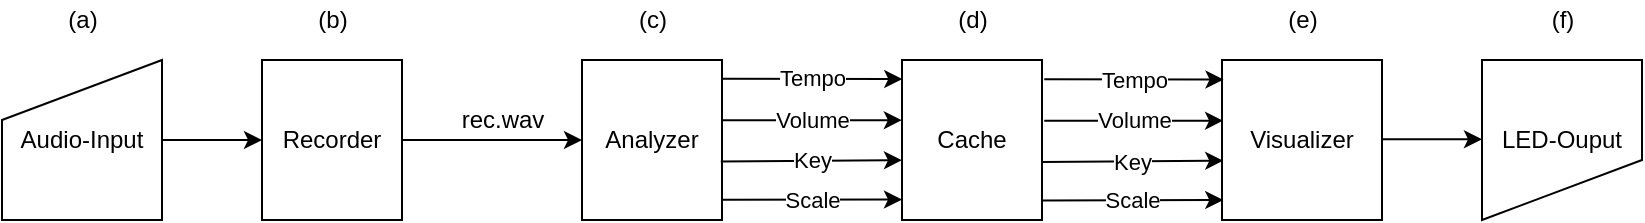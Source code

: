 <mxfile version="18.0.2" type="github">
  <diagram name="Page-1" id="74b105a0-9070-1c63-61bc-23e55f88626e">
    <mxGraphModel dx="1422" dy="777" grid="1" gridSize="10" guides="1" tooltips="1" connect="1" arrows="1" fold="1" page="1" pageScale="1.5" pageWidth="1169" pageHeight="826" background="none" math="0" shadow="0">
      <root>
        <mxCell id="0" style=";html=1;" />
        <mxCell id="1" style=";html=1;" parent="0" />
        <mxCell id="9CzyhBuf1FsdNSluADcy-6" value="Audio-Input" style="shape=manualInput;whiteSpace=wrap;html=1;fillColor=none;" parent="1" vertex="1">
          <mxGeometry x="390" y="210" width="80" height="80" as="geometry" />
        </mxCell>
        <mxCell id="9CzyhBuf1FsdNSluADcy-10" value="" style="endArrow=classic;html=1;rounded=0;exitX=1;exitY=0.5;exitDx=0;exitDy=0;entryX=0;entryY=0.5;entryDx=0;entryDy=0;" parent="1" source="9CzyhBuf1FsdNSluADcy-6" target="9CzyhBuf1FsdNSluADcy-12" edge="1">
          <mxGeometry width="50" height="50" relative="1" as="geometry">
            <mxPoint x="880" y="300" as="sourcePoint" />
            <mxPoint x="880" y="220" as="targetPoint" />
          </mxGeometry>
        </mxCell>
        <mxCell id="9CzyhBuf1FsdNSluADcy-11" value="rec.wav" style="text;html=1;align=center;verticalAlign=middle;resizable=0;points=[];autosize=1;strokeColor=none;fillColor=none;" parent="1" vertex="1">
          <mxGeometry x="610" y="230.0" width="60" height="20" as="geometry" />
        </mxCell>
        <mxCell id="9CzyhBuf1FsdNSluADcy-12" value="Recorder" style="rounded=0;whiteSpace=wrap;html=1;fillColor=none;gradientColor=none;" parent="1" vertex="1">
          <mxGeometry x="520" y="210" width="70" height="80" as="geometry" />
        </mxCell>
        <mxCell id="9CzyhBuf1FsdNSluADcy-13" value="" style="endArrow=classic;html=1;rounded=0;exitX=1;exitY=0.5;exitDx=0;exitDy=0;entryX=0;entryY=0.5;entryDx=0;entryDy=0;" parent="1" source="9CzyhBuf1FsdNSluADcy-12" target="9CzyhBuf1FsdNSluADcy-14" edge="1">
          <mxGeometry width="50" height="50" relative="1" as="geometry">
            <mxPoint x="890" y="210.0" as="sourcePoint" />
            <mxPoint x="890" y="250.0" as="targetPoint" />
          </mxGeometry>
        </mxCell>
        <mxCell id="9CzyhBuf1FsdNSluADcy-14" value="Analyzer" style="rounded=0;whiteSpace=wrap;html=1;fillColor=none;gradientColor=none;" parent="1" vertex="1">
          <mxGeometry x="680" y="210" width="70" height="80" as="geometry" />
        </mxCell>
        <mxCell id="9CzyhBuf1FsdNSluADcy-16" value="Cache" style="rounded=0;whiteSpace=wrap;html=1;fillColor=none;gradientColor=none;" parent="1" vertex="1">
          <mxGeometry x="840" y="210" width="70" height="80" as="geometry" />
        </mxCell>
        <mxCell id="9CzyhBuf1FsdNSluADcy-17" value="Volume" style="endArrow=classic;html=1;rounded=0;entryX=-0.001;entryY=0.376;entryDx=0;entryDy=0;exitX=1.007;exitY=0.376;exitDx=0;exitDy=0;exitPerimeter=0;entryPerimeter=0;" parent="1" source="9CzyhBuf1FsdNSluADcy-14" target="9CzyhBuf1FsdNSluADcy-16" edge="1">
          <mxGeometry width="50" height="50" relative="1" as="geometry">
            <mxPoint x="890" y="380.8" as="sourcePoint" />
            <mxPoint x="890" y="410" as="targetPoint" />
          </mxGeometry>
        </mxCell>
        <mxCell id="9CzyhBuf1FsdNSluADcy-18" value="Tempo" style="endArrow=classic;html=1;rounded=0;entryX=0.002;entryY=0.119;entryDx=0;entryDy=0;exitX=1.007;exitY=0.117;exitDx=0;exitDy=0;exitPerimeter=0;entryPerimeter=0;" parent="1" source="9CzyhBuf1FsdNSluADcy-14" target="9CzyhBuf1FsdNSluADcy-16" edge="1">
          <mxGeometry width="50" height="50" relative="1" as="geometry">
            <mxPoint x="863.2" y="440" as="sourcePoint" />
            <mxPoint x="861.6" y="490" as="targetPoint" />
          </mxGeometry>
        </mxCell>
        <mxCell id="9CzyhBuf1FsdNSluADcy-19" value="Key" style="endArrow=classic;html=1;rounded=0;entryX=0;entryY=0.626;entryDx=0;entryDy=0;entryPerimeter=0;exitX=0.991;exitY=0.634;exitDx=0;exitDy=0;exitPerimeter=0;" parent="1" source="9CzyhBuf1FsdNSluADcy-14" target="9CzyhBuf1FsdNSluADcy-16" edge="1">
          <mxGeometry width="50" height="50" relative="1" as="geometry">
            <mxPoint x="920" y="440" as="sourcePoint" />
            <mxPoint x="896.8" y="490" as="targetPoint" />
          </mxGeometry>
        </mxCell>
        <mxCell id="9CzyhBuf1FsdNSluADcy-20" value="Scale" style="endArrow=classic;html=1;rounded=0;exitX=0.996;exitY=0.874;exitDx=0;exitDy=0;exitPerimeter=0;entryX=0;entryY=0.872;entryDx=0;entryDy=0;entryPerimeter=0;" parent="1" source="9CzyhBuf1FsdNSluADcy-14" target="9CzyhBuf1FsdNSluADcy-16" edge="1">
          <mxGeometry width="50" height="50" relative="1" as="geometry">
            <mxPoint x="780" y="300" as="sourcePoint" />
            <mxPoint x="830" y="290" as="targetPoint" />
          </mxGeometry>
        </mxCell>
        <mxCell id="9CzyhBuf1FsdNSluADcy-21" value="Visualizer" style="rounded=0;whiteSpace=wrap;html=1;fillColor=none;gradientColor=none;" parent="1" vertex="1">
          <mxGeometry x="1000" y="210" width="80" height="80" as="geometry" />
        </mxCell>
        <mxCell id="9CzyhBuf1FsdNSluADcy-28" value="LED-Ouput" style="shape=manualInput;whiteSpace=wrap;html=1;fillColor=none;gradientColor=none;rotation=0;labelBorderColor=none;direction=west;" parent="1" vertex="1">
          <mxGeometry x="1130" y="210" width="80" height="80" as="geometry" />
        </mxCell>
        <mxCell id="9CzyhBuf1FsdNSluADcy-31" value="Volume" style="endArrow=classic;html=1;rounded=0;entryX=-0.001;entryY=0.376;entryDx=0;entryDy=0;exitX=1.007;exitY=0.376;exitDx=0;exitDy=0;exitPerimeter=0;entryPerimeter=0;" parent="1" edge="1">
          <mxGeometry width="50" height="50" relative="1" as="geometry">
            <mxPoint x="911.12" y="240.35" as="sourcePoint" />
            <mxPoint x="1000.56" y="240.35" as="targetPoint" />
          </mxGeometry>
        </mxCell>
        <mxCell id="9CzyhBuf1FsdNSluADcy-32" value="Tempo" style="endArrow=classic;html=1;rounded=0;entryX=0.002;entryY=0.119;entryDx=0;entryDy=0;exitX=1.007;exitY=0.117;exitDx=0;exitDy=0;exitPerimeter=0;entryPerimeter=0;" parent="1" edge="1">
          <mxGeometry width="50" height="50" relative="1" as="geometry">
            <mxPoint x="911.12" y="219.63" as="sourcePoint" />
            <mxPoint x="1000.77" y="219.79" as="targetPoint" />
          </mxGeometry>
        </mxCell>
        <mxCell id="9CzyhBuf1FsdNSluADcy-33" value="Key" style="endArrow=classic;html=1;rounded=0;entryX=0;entryY=0.626;entryDx=0;entryDy=0;entryPerimeter=0;exitX=0.991;exitY=0.634;exitDx=0;exitDy=0;exitPerimeter=0;" parent="1" edge="1">
          <mxGeometry width="50" height="50" relative="1" as="geometry">
            <mxPoint x="910.0" y="260.99" as="sourcePoint" />
            <mxPoint x="1000.63" y="260.35" as="targetPoint" />
          </mxGeometry>
        </mxCell>
        <mxCell id="9CzyhBuf1FsdNSluADcy-34" value="Scale" style="endArrow=classic;html=1;rounded=0;exitX=0.996;exitY=0.874;exitDx=0;exitDy=0;exitPerimeter=0;entryX=0;entryY=0.872;entryDx=0;entryDy=0;entryPerimeter=0;" parent="1" edge="1">
          <mxGeometry width="50" height="50" relative="1" as="geometry">
            <mxPoint x="910.35" y="280.19" as="sourcePoint" />
            <mxPoint x="1000.63" y="280.03" as="targetPoint" />
          </mxGeometry>
        </mxCell>
        <mxCell id="9CzyhBuf1FsdNSluADcy-36" value="" style="endArrow=classic;html=1;rounded=0;exitX=1;exitY=0.5;exitDx=0;exitDy=0;entryX=0;entryY=0.5;entryDx=0;entryDy=0;" parent="1" edge="1">
          <mxGeometry width="50" height="50" relative="1" as="geometry">
            <mxPoint x="1080.0" y="249.66" as="sourcePoint" />
            <mxPoint x="1130.0" y="249.66" as="targetPoint" />
          </mxGeometry>
        </mxCell>
        <mxCell id="9CzyhBuf1FsdNSluADcy-37" value="(c)" style="text;html=1;align=center;verticalAlign=middle;resizable=0;points=[];autosize=1;strokeColor=none;fillColor=none;" parent="1" vertex="1">
          <mxGeometry x="700" y="180" width="30" height="20" as="geometry" />
        </mxCell>
        <mxCell id="9CzyhBuf1FsdNSluADcy-38" value="(b)" style="text;html=1;align=center;verticalAlign=middle;resizable=0;points=[];autosize=1;strokeColor=none;fillColor=none;" parent="1" vertex="1">
          <mxGeometry x="540" y="180" width="30" height="20" as="geometry" />
        </mxCell>
        <mxCell id="9CzyhBuf1FsdNSluADcy-39" value="(d)" style="text;html=1;align=center;verticalAlign=middle;resizable=0;points=[];autosize=1;strokeColor=none;fillColor=none;" parent="1" vertex="1">
          <mxGeometry x="860" y="180" width="30" height="20" as="geometry" />
        </mxCell>
        <mxCell id="9CzyhBuf1FsdNSluADcy-40" value="(e)" style="text;html=1;align=center;verticalAlign=middle;resizable=0;points=[];autosize=1;strokeColor=none;fillColor=none;" parent="1" vertex="1">
          <mxGeometry x="1025" y="180" width="30" height="20" as="geometry" />
        </mxCell>
        <mxCell id="C0UD-SawLeaSJpjZ_oh5-1" value="(a)" style="text;html=1;align=center;verticalAlign=middle;resizable=0;points=[];autosize=1;strokeColor=none;fillColor=none;" vertex="1" parent="1">
          <mxGeometry x="415" y="180" width="30" height="20" as="geometry" />
        </mxCell>
        <mxCell id="C0UD-SawLeaSJpjZ_oh5-3" value="(f)" style="text;html=1;align=center;verticalAlign=middle;resizable=0;points=[];autosize=1;strokeColor=none;fillColor=none;" vertex="1" parent="1">
          <mxGeometry x="1155" y="180" width="30" height="20" as="geometry" />
        </mxCell>
      </root>
    </mxGraphModel>
  </diagram>
</mxfile>
